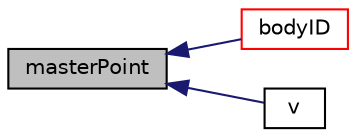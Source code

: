 digraph "masterPoint"
{
  bgcolor="transparent";
  edge [fontname="Helvetica",fontsize="10",labelfontname="Helvetica",labelfontsize="10"];
  node [fontname="Helvetica",fontsize="10",shape=record];
  rankdir="LR";
  Node1231 [label="masterPoint",height=0.2,width=0.4,color="black", fillcolor="grey75", style="filled", fontcolor="black"];
  Node1231 -> Node1232 [dir="back",color="midnightblue",fontsize="10",style="solid",fontname="Helvetica"];
  Node1232 [label="bodyID",height=0.2,width=0.4,color="red",URL="$a30453.html#a947237316c150a5da20657ea173a99b7",tooltip="Return the ID of the body with the given name. "];
  Node1231 -> Node1239 [dir="back",color="midnightblue",fontsize="10",style="solid",fontname="Helvetica"];
  Node1239 [label="v",height=0.2,width=0.4,color="black",URL="$a30453.html#a7eda37ce4c03582374ea2c8f103c5af6",tooltip="Return the velocity of the given point on the given body. "];
}

